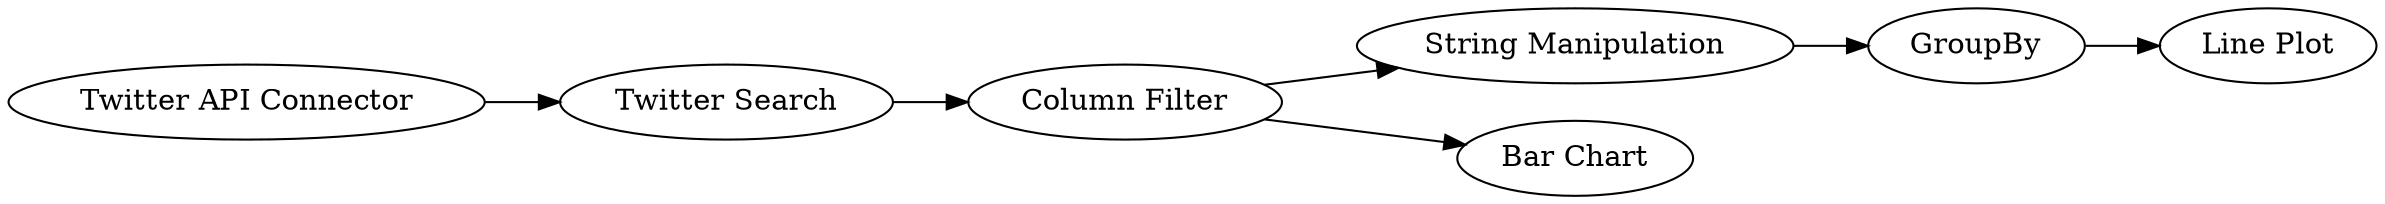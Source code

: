 digraph {
	4 -> 7
	7 -> 8
	4 -> 5
	8 -> 9
	1 -> 2
	2 -> 4
	5 [label="Bar Chart"]
	1 [label="Twitter API Connector"]
	7 [label="String Manipulation"]
	9 [label="Line Plot"]
	4 [label="Column Filter"]
	8 [label=GroupBy]
	2 [label="Twitter Search"]
	rankdir=LR
}
